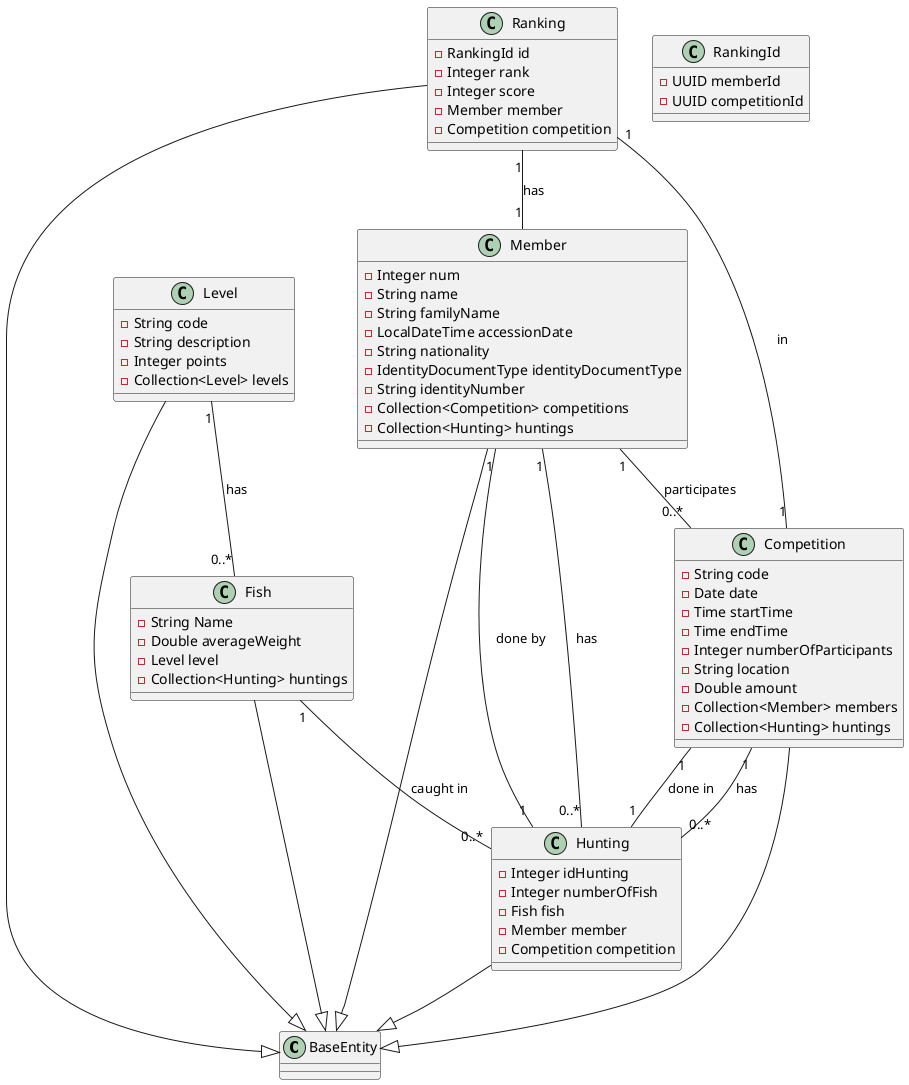 @startuml
'https://plantuml.com/class-diagram
class BaseEntity {
}

class Member {
    - Integer num
    - String name
    - String familyName
    - LocalDateTime accessionDate
    - String nationality
    - IdentityDocumentType identityDocumentType
    - String identityNumber
    - Collection<Competition> competitions
    - Collection<Hunting> huntings
}
Member --|> BaseEntity

class Competition {
    - String code
    - Date date
    - Time startTime
    - Time endTime
    - Integer numberOfParticipants
    - String location
    - Double amount
    - Collection<Member> members
    - Collection<Hunting> huntings
}
Competition --|> BaseEntity

class Hunting {
    - Integer idHunting
    - Integer numberOfFish
    - Fish fish
    - Member member
    - Competition competition
}
Hunting --|> BaseEntity

class Fish {
    - String Name
    - Double averageWeight
    - Level level
    - Collection<Hunting> huntings
}
Fish --|> BaseEntity

class Level {
    - String code
    - String description
    - Integer points
    - Collection<Level> levels
}
Level --|> BaseEntity

class Ranking {
    - RankingId id
    - Integer rank
    - Integer score
    - Member member
    - Competition competition
}
Ranking --|> BaseEntity

class RankingId {
    - UUID memberId
    - UUID competitionId
}

Member "1" -- "0..*" Hunting : has
Member "1" -- "0..*" Competition : participates
Competition "1" -- "0..*" Hunting : has
Fish "1" -- "0..*" Hunting : caught in
Hunting "1" -- "1" Member : done by
Hunting "1" -- "1" Competition : done in
Ranking "1" -- "1" Member : has
Ranking "1" -- "1" Competition : in
Level "1" -- "0..*" Fish : has

@enduml
